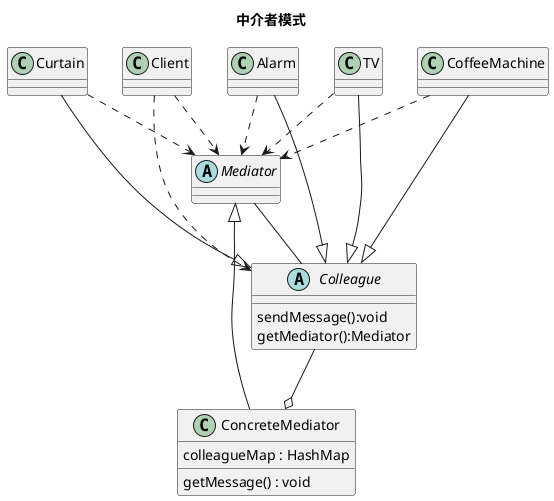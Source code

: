 @startuml
title:中介者模式
abstract class Mediator
class ConcreteMediator{
    colleagueMap : HashMap
    getMessage() : void
}
ConcreteMediator --|>Mediator

abstract class Colleague{
    sendMessage():void
    getMediator():Mediator
}

class Alarm
class TV
class CoffeeMachine
class Curtain
Alarm --|> Colleague
TV --|> Colleague
CoffeeMachine --|> Colleague
Curtain --|> Colleague

Mediator -- Colleague
Colleague --o ConcreteMediator

Alarm ..> Mediator
TV ..> Mediator
CoffeeMachine ..> Mediator
Curtain ..> Mediator

class Client
Client ..> Mediator
Client ..> Colleague
@enduml